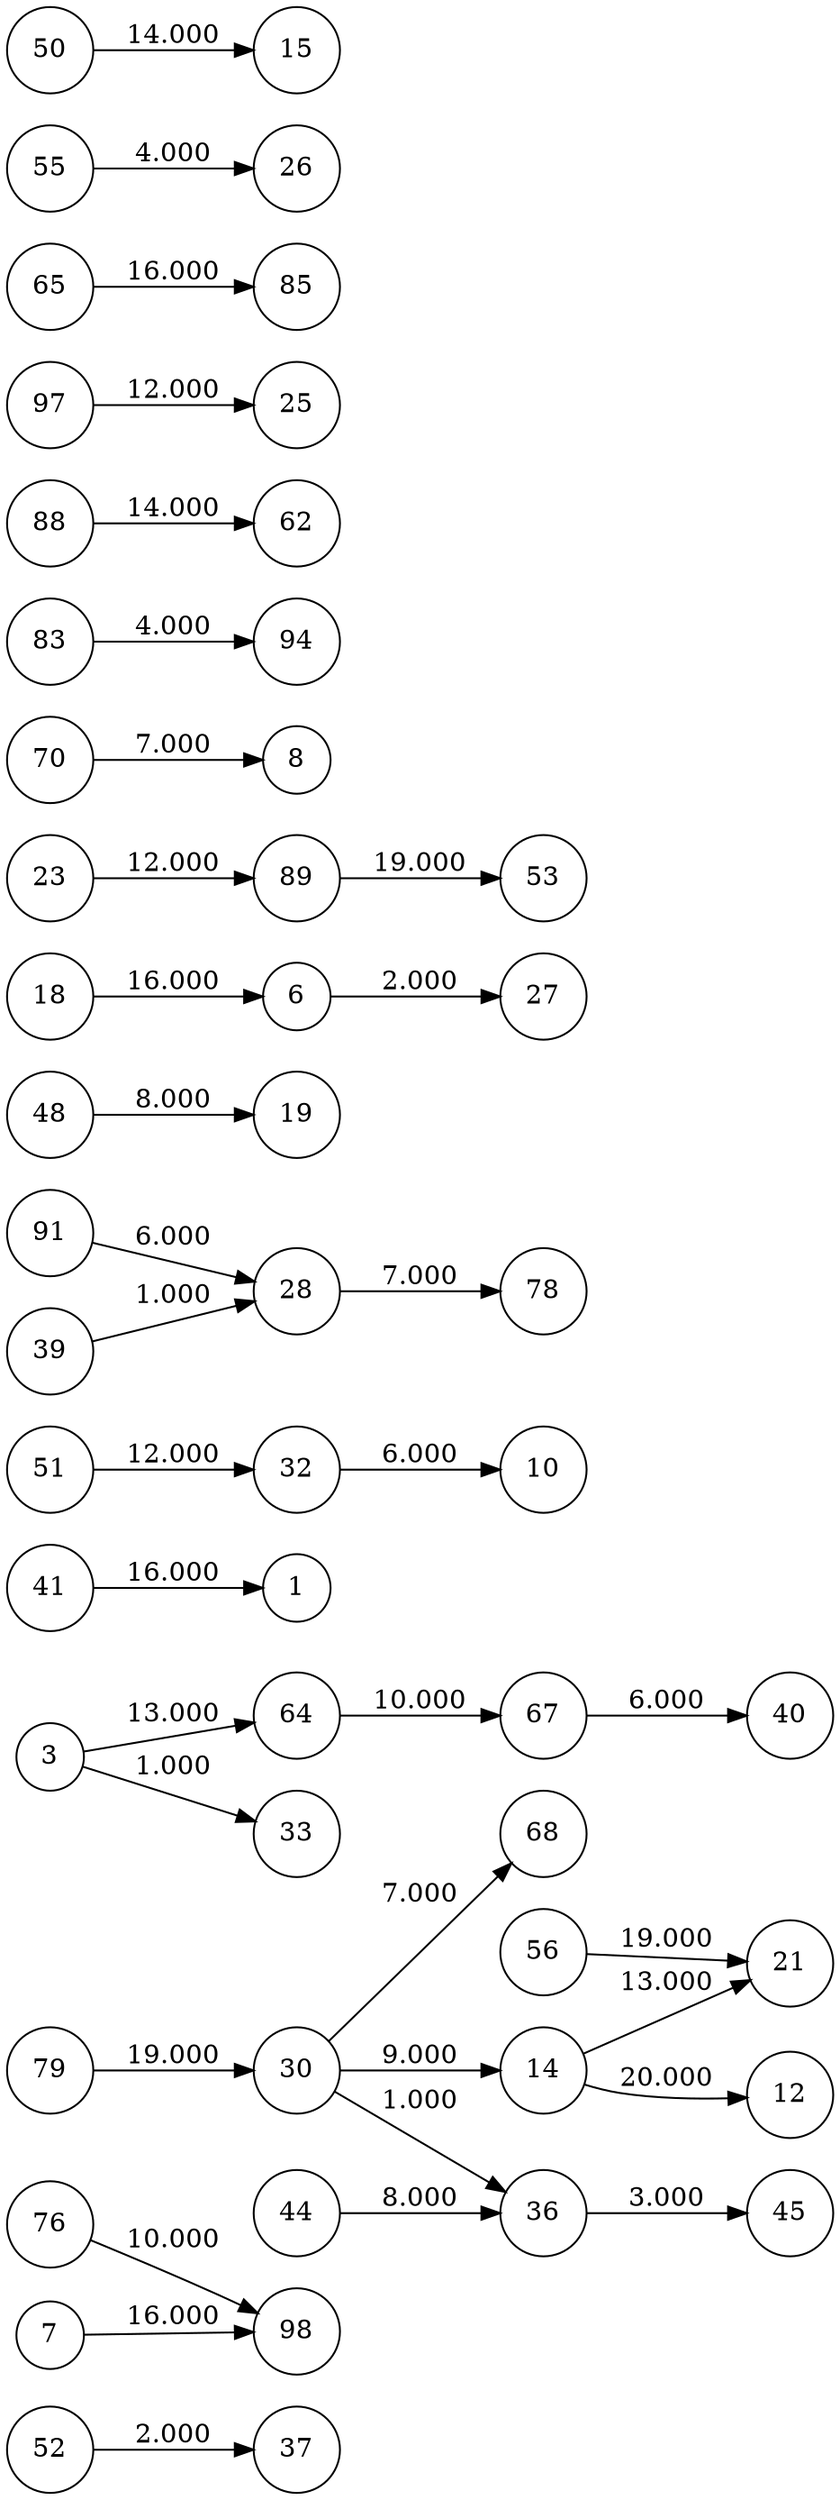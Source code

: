 digraph {
rankdir = LR;
node [shape = circle];
"52" -> "37" [label="2.000"]
"76" -> "98" [label="10.000"]
"30" -> "14" [label="9.000"]
"64" -> "67" [label="10.000"]
"14" -> "12" [label="20.000"]
"41" -> "1" [label="16.000"]
"56" -> "21" [label="19.000"]
"36" -> "45" [label="3.000"]
"32" -> "10" [label="6.000"]
"30" -> "36" [label="1.000"]
"7" -> "98" [label="16.000"]
"91" -> "28" [label="6.000"]
"51" -> "32" [label="12.000"]
"67" -> "40" [label="6.000"]
"48" -> "19" [label="8.000"]
"18" -> "6" [label="16.000"]
"23" -> "89" [label="12.000"]
"70" -> "8" [label="7.000"]
"83" -> "94" [label="4.000"]
"88" -> "62" [label="14.000"]
"89" -> "53" [label="19.000"]
"44" -> "36" [label="8.000"]
"3" -> "33" [label="1.000"]
"97" -> "25" [label="12.000"]
"14" -> "21" [label="13.000"]
"39" -> "28" [label="1.000"]
"3" -> "64" [label="13.000"]
"79" -> "30" [label="19.000"]
"30" -> "68" [label="7.000"]
"65" -> "85" [label="16.000"]
"55" -> "26" [label="4.000"]
"50" -> "15" [label="14.000"]
"6" -> "27" [label="2.000"]
"28" -> "78" [label="7.000"]
}


